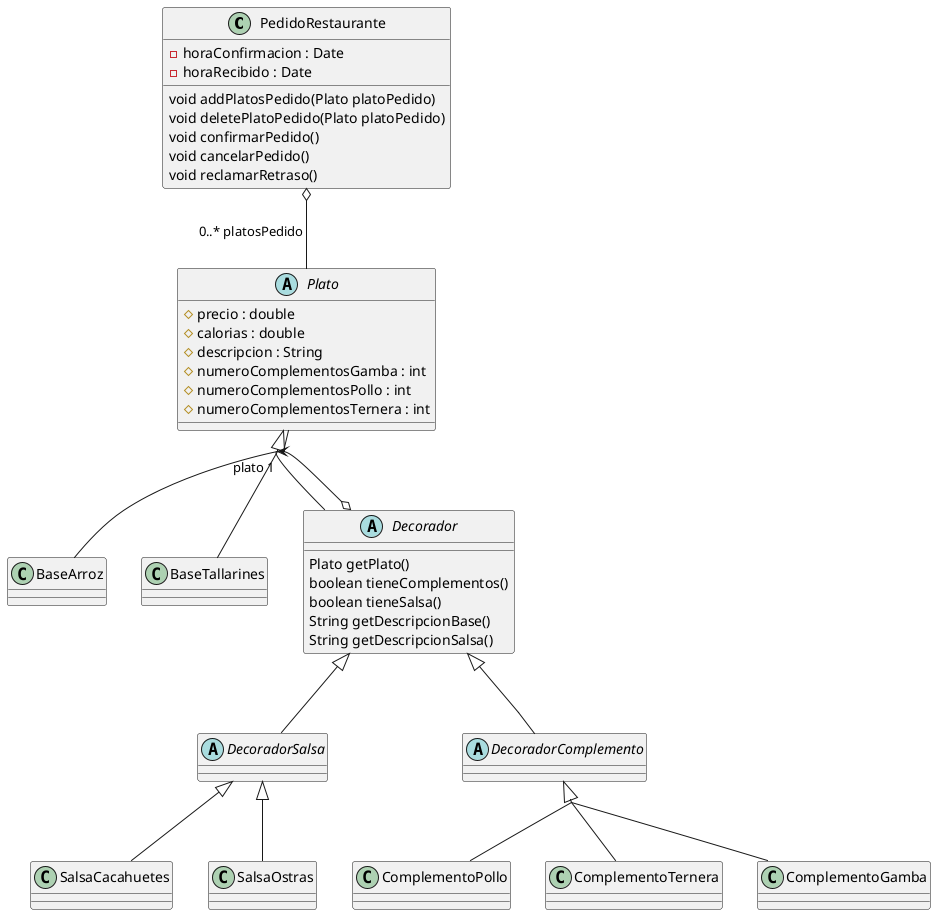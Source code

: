 @startuml
 skinparam groupInheritance 3

 class PedidoRestaurante{
     - horaConfirmacion : Date
     - horaRecibido : Date
      void addPlatosPedido(Plato platoPedido)
      void deletePlatoPedido(Plato platoPedido)
      void confirmarPedido()
      void cancelarPedido()
      void reclamarRetraso()
 }

abstract class Plato{
     # precio : double
     # calorias : double
     # descripcion : String
     # numeroComplementosGamba : int
     # numeroComplementosPollo : int
     # numeroComplementosTernera : int
}

class BaseArroz
class BaseTallarines
abstract class Decorador{
Plato getPlato()
boolean tieneComplementos()
boolean tieneSalsa()
String getDescripcionBase()
String getDescripcionSalsa()
}
abstract class DecoradorSalsa
abstract class DecoradorComplemento

class ComplementoPollo
class ComplementoTernera
class ComplementoGamba

DecoradorComplemento <|-- ComplementoPollo
DecoradorComplemento <|-- ComplementoTernera
DecoradorComplemento <|-- ComplementoGamba

class SalsaCacahuetes
class SalsaOstras


DecoradorSalsa <|-- SalsaCacahuetes
DecoradorSalsa <|-- SalsaOstras

Plato <|-- BaseArroz
Plato <|-- BaseTallarines
Plato  <|-- Decorador
Decorador <|-- DecoradorComplemento
Decorador <|-- DecoradorSalsa
PedidoRestaurante o-- "0..* platosPedido" Plato

Decorador o--> "plato 1" Plato

@enduml